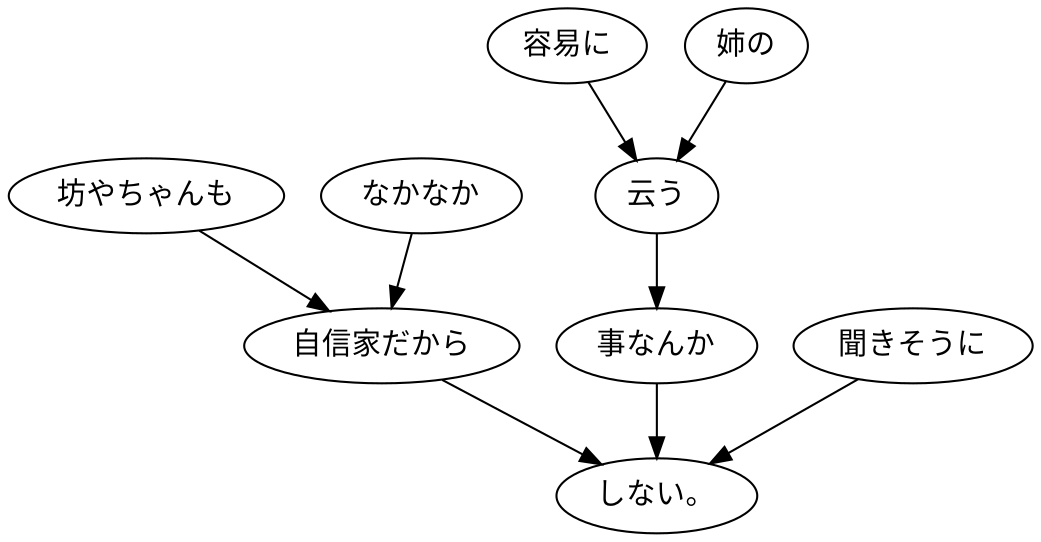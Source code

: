 digraph graph6458 {
	node0 [label="坊やちゃんも"];
	node1 [label="なかなか"];
	node2 [label="自信家だから"];
	node3 [label="容易に"];
	node4 [label="姉の"];
	node5 [label="云う"];
	node6 [label="事なんか"];
	node7 [label="聞きそうに"];
	node8 [label="しない。"];
	node0 -> node2;
	node1 -> node2;
	node2 -> node8;
	node3 -> node5;
	node4 -> node5;
	node5 -> node6;
	node6 -> node8;
	node7 -> node8;
}
